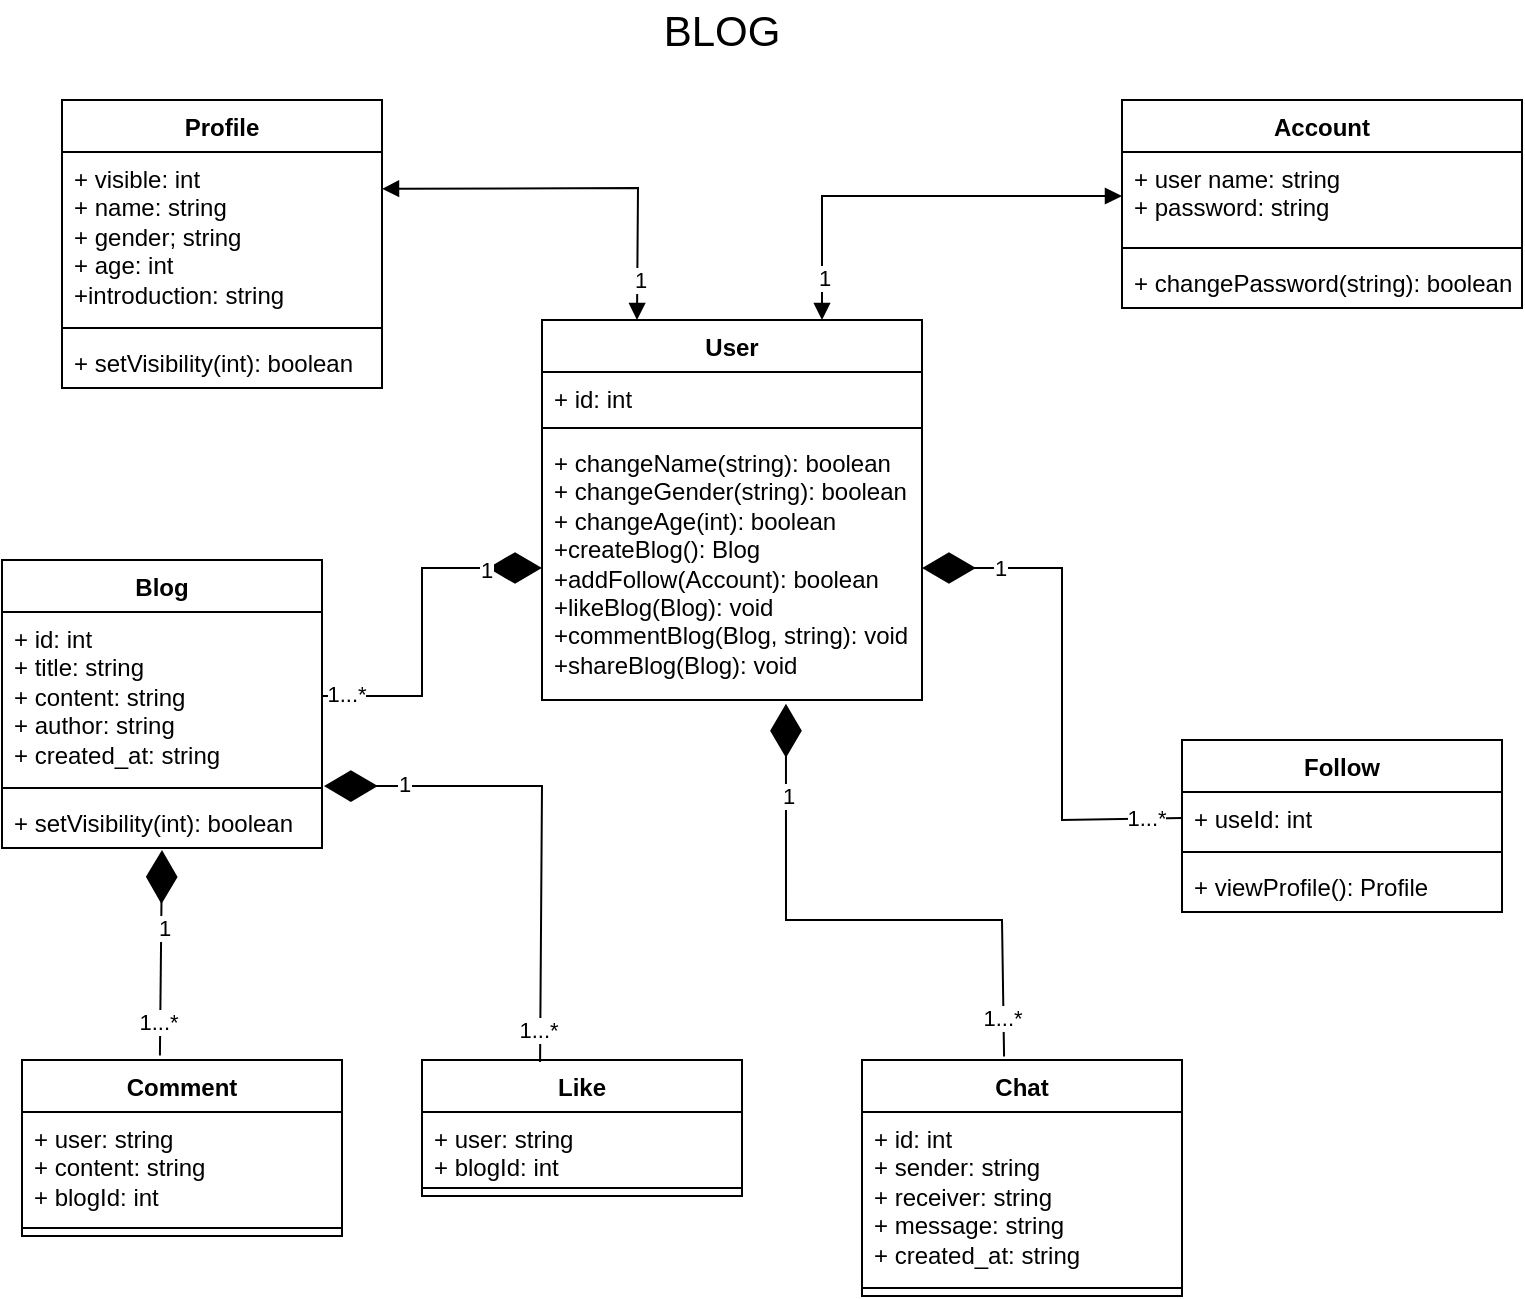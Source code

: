 <mxfile version="21.0.8" type="device"><diagram name="Page-1" id="ypAgcsInMEhE6g1guIb4"><mxGraphModel dx="984" dy="536" grid="1" gridSize="10" guides="1" tooltips="1" connect="1" arrows="1" fold="1" page="1" pageScale="1" pageWidth="850" pageHeight="1100" math="0" shadow="0"><root><mxCell id="0"/><mxCell id="1" parent="0"/><mxCell id="LijMDFKjj4bUzWIqzvyi-1" value="&lt;font style=&quot;font-size: 21px;&quot;&gt;BLOG&lt;/font&gt;" style="text;html=1;strokeColor=none;fillColor=none;align=center;verticalAlign=middle;whiteSpace=wrap;rounded=0;" parent="1" vertex="1"><mxGeometry x="360" y="30" width="60" height="30" as="geometry"/></mxCell><mxCell id="LijMDFKjj4bUzWIqzvyi-6" value="Blog" style="swimlane;fontStyle=1;align=center;verticalAlign=top;childLayout=stackLayout;horizontal=1;startSize=26;horizontalStack=0;resizeParent=1;resizeParentMax=0;resizeLast=0;collapsible=1;marginBottom=0;whiteSpace=wrap;html=1;" parent="1" vertex="1"><mxGeometry x="30" y="310" width="160" height="144" as="geometry"/></mxCell><mxCell id="LijMDFKjj4bUzWIqzvyi-7" value="+ id: int&lt;br&gt;+ title: string&lt;br&gt;+ content: string&lt;br&gt;+ author: string&lt;br&gt;+ created_at: string" style="text;strokeColor=none;fillColor=none;align=left;verticalAlign=top;spacingLeft=4;spacingRight=4;overflow=hidden;rotatable=0;points=[[0,0.5],[1,0.5]];portConstraint=eastwest;whiteSpace=wrap;html=1;" parent="LijMDFKjj4bUzWIqzvyi-6" vertex="1"><mxGeometry y="26" width="160" height="84" as="geometry"/></mxCell><mxCell id="LijMDFKjj4bUzWIqzvyi-8" value="" style="line;strokeWidth=1;fillColor=none;align=left;verticalAlign=middle;spacingTop=-1;spacingLeft=3;spacingRight=3;rotatable=0;labelPosition=right;points=[];portConstraint=eastwest;strokeColor=inherit;" parent="LijMDFKjj4bUzWIqzvyi-6" vertex="1"><mxGeometry y="110" width="160" height="8" as="geometry"/></mxCell><mxCell id="LijMDFKjj4bUzWIqzvyi-9" value="+ setVisibility(int): boolean" style="text;strokeColor=none;fillColor=none;align=left;verticalAlign=top;spacingLeft=4;spacingRight=4;overflow=hidden;rotatable=0;points=[[0,0.5],[1,0.5]];portConstraint=eastwest;whiteSpace=wrap;html=1;" parent="LijMDFKjj4bUzWIqzvyi-6" vertex="1"><mxGeometry y="118" width="160" height="26" as="geometry"/></mxCell><mxCell id="LijMDFKjj4bUzWIqzvyi-10" value="Account" style="swimlane;fontStyle=1;align=center;verticalAlign=top;childLayout=stackLayout;horizontal=1;startSize=26;horizontalStack=0;resizeParent=1;resizeParentMax=0;resizeLast=0;collapsible=1;marginBottom=0;whiteSpace=wrap;html=1;" parent="1" vertex="1"><mxGeometry x="590" y="80" width="200" height="104" as="geometry"/></mxCell><mxCell id="LijMDFKjj4bUzWIqzvyi-11" value="+ user name: string&lt;br&gt;+&amp;nbsp;password:&amp;nbsp;string" style="text;strokeColor=none;fillColor=none;align=left;verticalAlign=top;spacingLeft=4;spacingRight=4;overflow=hidden;rotatable=0;points=[[0,0.5],[1,0.5]];portConstraint=eastwest;whiteSpace=wrap;html=1;" parent="LijMDFKjj4bUzWIqzvyi-10" vertex="1"><mxGeometry y="26" width="200" height="44" as="geometry"/></mxCell><mxCell id="LijMDFKjj4bUzWIqzvyi-12" value="" style="line;strokeWidth=1;fillColor=none;align=left;verticalAlign=middle;spacingTop=-1;spacingLeft=3;spacingRight=3;rotatable=0;labelPosition=right;points=[];portConstraint=eastwest;strokeColor=inherit;" parent="LijMDFKjj4bUzWIqzvyi-10" vertex="1"><mxGeometry y="70" width="200" height="8" as="geometry"/></mxCell><mxCell id="LijMDFKjj4bUzWIqzvyi-13" value="+ changePassword(string): boolean" style="text;strokeColor=none;fillColor=none;align=left;verticalAlign=top;spacingLeft=4;spacingRight=4;overflow=hidden;rotatable=0;points=[[0,0.5],[1,0.5]];portConstraint=eastwest;whiteSpace=wrap;html=1;" parent="LijMDFKjj4bUzWIqzvyi-10" vertex="1"><mxGeometry y="78" width="200" height="26" as="geometry"/></mxCell><mxCell id="LijMDFKjj4bUzWIqzvyi-14" value="Profile" style="swimlane;fontStyle=1;align=center;verticalAlign=top;childLayout=stackLayout;horizontal=1;startSize=26;horizontalStack=0;resizeParent=1;resizeParentMax=0;resizeLast=0;collapsible=1;marginBottom=0;whiteSpace=wrap;html=1;" parent="1" vertex="1"><mxGeometry x="60" y="80" width="160" height="144" as="geometry"/></mxCell><mxCell id="LijMDFKjj4bUzWIqzvyi-15" value="+ visible: int&lt;br&gt;+ name: string&lt;br style=&quot;border-color: var(--border-color);&quot;&gt;+ gender; string&lt;br style=&quot;border-color: var(--border-color);&quot;&gt;+ age: int&lt;br&gt;+introduction: string" style="text;strokeColor=none;fillColor=none;align=left;verticalAlign=top;spacingLeft=4;spacingRight=4;overflow=hidden;rotatable=0;points=[[0,0.5],[1,0.5]];portConstraint=eastwest;whiteSpace=wrap;html=1;" parent="LijMDFKjj4bUzWIqzvyi-14" vertex="1"><mxGeometry y="26" width="160" height="84" as="geometry"/></mxCell><mxCell id="LijMDFKjj4bUzWIqzvyi-16" value="" style="line;strokeWidth=1;fillColor=none;align=left;verticalAlign=middle;spacingTop=-1;spacingLeft=3;spacingRight=3;rotatable=0;labelPosition=right;points=[];portConstraint=eastwest;strokeColor=inherit;" parent="LijMDFKjj4bUzWIqzvyi-14" vertex="1"><mxGeometry y="110" width="160" height="8" as="geometry"/></mxCell><mxCell id="LijMDFKjj4bUzWIqzvyi-17" value="+ setVisibility(int): boolean" style="text;strokeColor=none;fillColor=none;align=left;verticalAlign=top;spacingLeft=4;spacingRight=4;overflow=hidden;rotatable=0;points=[[0,0.5],[1,0.5]];portConstraint=eastwest;whiteSpace=wrap;html=1;" parent="LijMDFKjj4bUzWIqzvyi-14" vertex="1"><mxGeometry y="118" width="160" height="26" as="geometry"/></mxCell><mxCell id="LijMDFKjj4bUzWIqzvyi-18" value="User" style="swimlane;fontStyle=1;align=center;verticalAlign=top;childLayout=stackLayout;horizontal=1;startSize=26;horizontalStack=0;resizeParent=1;resizeParentMax=0;resizeLast=0;collapsible=1;marginBottom=0;whiteSpace=wrap;html=1;" parent="1" vertex="1"><mxGeometry x="300" y="190" width="190" height="190" as="geometry"/></mxCell><mxCell id="LijMDFKjj4bUzWIqzvyi-19" value="+ id: int" style="text;strokeColor=none;fillColor=none;align=left;verticalAlign=top;spacingLeft=4;spacingRight=4;overflow=hidden;rotatable=0;points=[[0,0.5],[1,0.5]];portConstraint=eastwest;whiteSpace=wrap;html=1;" parent="LijMDFKjj4bUzWIqzvyi-18" vertex="1"><mxGeometry y="26" width="190" height="24" as="geometry"/></mxCell><mxCell id="LijMDFKjj4bUzWIqzvyi-20" value="" style="line;strokeWidth=1;fillColor=none;align=left;verticalAlign=middle;spacingTop=-1;spacingLeft=3;spacingRight=3;rotatable=0;labelPosition=right;points=[];portConstraint=eastwest;strokeColor=inherit;" parent="LijMDFKjj4bUzWIqzvyi-18" vertex="1"><mxGeometry y="50" width="190" height="8" as="geometry"/></mxCell><mxCell id="LijMDFKjj4bUzWIqzvyi-21" value="+ changeName(string): boolean&lt;br&gt;+ changeGender(string): boolean&lt;br&gt;+ changeAge(int): boolean&lt;br&gt;+createBlog(): Blog&lt;br&gt;+addFollow(Account): boolean&lt;br&gt;+likeBlog(Blog): void&lt;br&gt;+commentBlog(Blog, string): void&lt;br&gt;+shareBlog(Blog): void" style="text;strokeColor=none;fillColor=none;align=left;verticalAlign=top;spacingLeft=4;spacingRight=4;overflow=hidden;rotatable=0;points=[[0,0.5],[1,0.5]];portConstraint=eastwest;whiteSpace=wrap;html=1;" parent="LijMDFKjj4bUzWIqzvyi-18" vertex="1"><mxGeometry y="58" width="190" height="132" as="geometry"/></mxCell><mxCell id="LijMDFKjj4bUzWIqzvyi-22" value="Follow" style="swimlane;fontStyle=1;align=center;verticalAlign=top;childLayout=stackLayout;horizontal=1;startSize=26;horizontalStack=0;resizeParent=1;resizeParentMax=0;resizeLast=0;collapsible=1;marginBottom=0;whiteSpace=wrap;html=1;" parent="1" vertex="1"><mxGeometry x="620" y="400" width="160" height="86" as="geometry"/></mxCell><mxCell id="LijMDFKjj4bUzWIqzvyi-23" value="+ useId: int" style="text;strokeColor=none;fillColor=none;align=left;verticalAlign=top;spacingLeft=4;spacingRight=4;overflow=hidden;rotatable=0;points=[[0,0.5],[1,0.5]];portConstraint=eastwest;whiteSpace=wrap;html=1;" parent="LijMDFKjj4bUzWIqzvyi-22" vertex="1"><mxGeometry y="26" width="160" height="26" as="geometry"/></mxCell><mxCell id="LijMDFKjj4bUzWIqzvyi-24" value="" style="line;strokeWidth=1;fillColor=none;align=left;verticalAlign=middle;spacingTop=-1;spacingLeft=3;spacingRight=3;rotatable=0;labelPosition=right;points=[];portConstraint=eastwest;strokeColor=inherit;" parent="LijMDFKjj4bUzWIqzvyi-22" vertex="1"><mxGeometry y="52" width="160" height="8" as="geometry"/></mxCell><mxCell id="LijMDFKjj4bUzWIqzvyi-25" value="+ viewProfile(): Profile" style="text;strokeColor=none;fillColor=none;align=left;verticalAlign=top;spacingLeft=4;spacingRight=4;overflow=hidden;rotatable=0;points=[[0,0.5],[1,0.5]];portConstraint=eastwest;whiteSpace=wrap;html=1;" parent="LijMDFKjj4bUzWIqzvyi-22" vertex="1"><mxGeometry y="60" width="160" height="26" as="geometry"/></mxCell><mxCell id="LijMDFKjj4bUzWIqzvyi-31" value="" style="endArrow=diamondThin;endFill=1;endSize=24;html=1;rounded=0;entryX=0;entryY=0.5;entryDx=0;entryDy=0;exitX=1;exitY=0.5;exitDx=0;exitDy=0;" parent="1" source="LijMDFKjj4bUzWIqzvyi-7" target="LijMDFKjj4bUzWIqzvyi-21" edge="1"><mxGeometry width="160" relative="1" as="geometry"><mxPoint x="290" y="460" as="sourcePoint"/><mxPoint x="450" y="460" as="targetPoint"/><Array as="points"><mxPoint x="240" y="378"/><mxPoint x="240" y="314"/></Array></mxGeometry></mxCell><mxCell id="LijMDFKjj4bUzWIqzvyi-33" value="1" style="edgeLabel;html=1;align=center;verticalAlign=middle;resizable=0;points=[];" parent="LijMDFKjj4bUzWIqzvyi-31" vertex="1" connectable="0"><mxGeometry x="0.675" y="-1" relative="1" as="geometry"><mxPoint as="offset"/></mxGeometry></mxCell><mxCell id="LijMDFKjj4bUzWIqzvyi-35" value="1...*" style="edgeLabel;html=1;align=center;verticalAlign=middle;resizable=0;points=[];" parent="LijMDFKjj4bUzWIqzvyi-31" vertex="1" connectable="0"><mxGeometry x="-0.865" y="1" relative="1" as="geometry"><mxPoint as="offset"/></mxGeometry></mxCell><mxCell id="LijMDFKjj4bUzWIqzvyi-32" value="" style="endArrow=diamondThin;endFill=1;endSize=24;html=1;rounded=0;entryX=1;entryY=0.5;entryDx=0;entryDy=0;exitX=0;exitY=0.5;exitDx=0;exitDy=0;" parent="1" source="LijMDFKjj4bUzWIqzvyi-23" target="LijMDFKjj4bUzWIqzvyi-21" edge="1"><mxGeometry width="160" relative="1" as="geometry"><mxPoint x="210" y="450" as="sourcePoint"/><mxPoint x="308" y="328" as="targetPoint"/><Array as="points"><mxPoint x="560" y="440"/><mxPoint x="560" y="314"/></Array></mxGeometry></mxCell><mxCell id="LijMDFKjj4bUzWIqzvyi-34" value="1" style="edgeLabel;html=1;align=center;verticalAlign=middle;resizable=0;points=[];" parent="LijMDFKjj4bUzWIqzvyi-32" vertex="1" connectable="0"><mxGeometry x="0.7" relative="1" as="geometry"><mxPoint as="offset"/></mxGeometry></mxCell><mxCell id="LijMDFKjj4bUzWIqzvyi-36" value="1...*" style="edgeLabel;html=1;align=center;verticalAlign=middle;resizable=0;points=[];" parent="LijMDFKjj4bUzWIqzvyi-32" vertex="1" connectable="0"><mxGeometry x="-0.861" y="-1" relative="1" as="geometry"><mxPoint as="offset"/></mxGeometry></mxCell><mxCell id="LijMDFKjj4bUzWIqzvyi-37" value="" style="endArrow=block;startArrow=block;endFill=1;startFill=1;html=1;rounded=0;exitX=1;exitY=0.219;exitDx=0;exitDy=0;entryX=0.25;entryY=0;entryDx=0;entryDy=0;exitPerimeter=0;" parent="1" source="LijMDFKjj4bUzWIqzvyi-15" target="LijMDFKjj4bUzWIqzvyi-18" edge="1"><mxGeometry width="160" relative="1" as="geometry"><mxPoint x="290" y="110" as="sourcePoint"/><mxPoint x="450" y="110" as="targetPoint"/><Array as="points"><mxPoint x="348" y="124"/></Array></mxGeometry></mxCell><mxCell id="LijMDFKjj4bUzWIqzvyi-38" value="1" style="edgeLabel;html=1;align=center;verticalAlign=middle;resizable=0;points=[];" parent="LijMDFKjj4bUzWIqzvyi-37" vertex="1" connectable="0"><mxGeometry x="0.795" y="1" relative="1" as="geometry"><mxPoint as="offset"/></mxGeometry></mxCell><mxCell id="LijMDFKjj4bUzWIqzvyi-39" value="" style="endArrow=block;startArrow=block;endFill=1;startFill=1;html=1;rounded=0;" parent="1" source="LijMDFKjj4bUzWIqzvyi-11" edge="1"><mxGeometry width="160" relative="1" as="geometry"><mxPoint x="230" y="129" as="sourcePoint"/><mxPoint x="440" y="190" as="targetPoint"/><Array as="points"><mxPoint x="440" y="128"/></Array></mxGeometry></mxCell><mxCell id="LijMDFKjj4bUzWIqzvyi-40" value="1" style="edgeLabel;html=1;align=center;verticalAlign=middle;resizable=0;points=[];" parent="LijMDFKjj4bUzWIqzvyi-39" vertex="1" connectable="0"><mxGeometry x="0.795" y="1" relative="1" as="geometry"><mxPoint as="offset"/></mxGeometry></mxCell><mxCell id="z0M1R9Wtmw-F2x1mI-R9-1" value="Comment" style="swimlane;fontStyle=1;align=center;verticalAlign=top;childLayout=stackLayout;horizontal=1;startSize=26;horizontalStack=0;resizeParent=1;resizeParentMax=0;resizeLast=0;collapsible=1;marginBottom=0;whiteSpace=wrap;html=1;" vertex="1" parent="1"><mxGeometry x="40" y="560" width="160" height="88" as="geometry"/></mxCell><mxCell id="z0M1R9Wtmw-F2x1mI-R9-2" value="+ user: string&lt;br&gt;+ content: string&lt;br&gt;+ blogId: int" style="text;strokeColor=none;fillColor=none;align=left;verticalAlign=top;spacingLeft=4;spacingRight=4;overflow=hidden;rotatable=0;points=[[0,0.5],[1,0.5]];portConstraint=eastwest;whiteSpace=wrap;html=1;" vertex="1" parent="z0M1R9Wtmw-F2x1mI-R9-1"><mxGeometry y="26" width="160" height="54" as="geometry"/></mxCell><mxCell id="z0M1R9Wtmw-F2x1mI-R9-3" value="" style="line;strokeWidth=1;fillColor=none;align=left;verticalAlign=middle;spacingTop=-1;spacingLeft=3;spacingRight=3;rotatable=0;labelPosition=right;points=[];portConstraint=eastwest;strokeColor=inherit;" vertex="1" parent="z0M1R9Wtmw-F2x1mI-R9-1"><mxGeometry y="80" width="160" height="8" as="geometry"/></mxCell><mxCell id="z0M1R9Wtmw-F2x1mI-R9-5" value="Like" style="swimlane;fontStyle=1;align=center;verticalAlign=top;childLayout=stackLayout;horizontal=1;startSize=26;horizontalStack=0;resizeParent=1;resizeParentMax=0;resizeLast=0;collapsible=1;marginBottom=0;whiteSpace=wrap;html=1;" vertex="1" parent="1"><mxGeometry x="240" y="560" width="160" height="68" as="geometry"/></mxCell><mxCell id="z0M1R9Wtmw-F2x1mI-R9-6" value="+ user: string&lt;br&gt;+ blogId: int" style="text;strokeColor=none;fillColor=none;align=left;verticalAlign=top;spacingLeft=4;spacingRight=4;overflow=hidden;rotatable=0;points=[[0,0.5],[1,0.5]];portConstraint=eastwest;whiteSpace=wrap;html=1;" vertex="1" parent="z0M1R9Wtmw-F2x1mI-R9-5"><mxGeometry y="26" width="160" height="34" as="geometry"/></mxCell><mxCell id="z0M1R9Wtmw-F2x1mI-R9-7" value="" style="line;strokeWidth=1;fillColor=none;align=left;verticalAlign=middle;spacingTop=-1;spacingLeft=3;spacingRight=3;rotatable=0;labelPosition=right;points=[];portConstraint=eastwest;strokeColor=inherit;" vertex="1" parent="z0M1R9Wtmw-F2x1mI-R9-5"><mxGeometry y="60" width="160" height="8" as="geometry"/></mxCell><mxCell id="z0M1R9Wtmw-F2x1mI-R9-8" value="" style="endArrow=diamondThin;endFill=1;endSize=24;html=1;rounded=0;entryX=1.006;entryY=-0.192;entryDx=0;entryDy=0;entryPerimeter=0;exitX=0.369;exitY=0.015;exitDx=0;exitDy=0;exitPerimeter=0;" edge="1" parent="1" source="z0M1R9Wtmw-F2x1mI-R9-5" target="LijMDFKjj4bUzWIqzvyi-9"><mxGeometry width="160" relative="1" as="geometry"><mxPoint x="270" y="541" as="sourcePoint"/><mxPoint x="360" y="420" as="targetPoint"/><Array as="points"><mxPoint x="300" y="423"/></Array></mxGeometry></mxCell><mxCell id="z0M1R9Wtmw-F2x1mI-R9-9" value="1" style="edgeLabel;html=1;align=center;verticalAlign=middle;resizable=0;points=[];" vertex="1" connectable="0" parent="z0M1R9Wtmw-F2x1mI-R9-8"><mxGeometry x="0.675" y="-1" relative="1" as="geometry"><mxPoint as="offset"/></mxGeometry></mxCell><mxCell id="z0M1R9Wtmw-F2x1mI-R9-10" value="1...*" style="edgeLabel;html=1;align=center;verticalAlign=middle;resizable=0;points=[];" vertex="1" connectable="0" parent="z0M1R9Wtmw-F2x1mI-R9-8"><mxGeometry x="-0.865" y="1" relative="1" as="geometry"><mxPoint as="offset"/></mxGeometry></mxCell><mxCell id="z0M1R9Wtmw-F2x1mI-R9-11" value="" style="endArrow=diamondThin;endFill=1;endSize=24;html=1;rounded=0;entryX=0.5;entryY=1.038;entryDx=0;entryDy=0;entryPerimeter=0;exitX=0.431;exitY=-0.026;exitDx=0;exitDy=0;exitPerimeter=0;" edge="1" parent="1" source="z0M1R9Wtmw-F2x1mI-R9-1" target="LijMDFKjj4bUzWIqzvyi-9"><mxGeometry width="160" relative="1" as="geometry"><mxPoint x="309" y="571" as="sourcePoint"/><mxPoint x="201" y="417" as="targetPoint"/><Array as="points"/></mxGeometry></mxCell><mxCell id="z0M1R9Wtmw-F2x1mI-R9-12" value="1" style="edgeLabel;html=1;align=center;verticalAlign=middle;resizable=0;points=[];" vertex="1" connectable="0" parent="z0M1R9Wtmw-F2x1mI-R9-11"><mxGeometry x="0.675" y="-1" relative="1" as="geometry"><mxPoint y="22" as="offset"/></mxGeometry></mxCell><mxCell id="z0M1R9Wtmw-F2x1mI-R9-13" value="1...*" style="edgeLabel;html=1;align=center;verticalAlign=middle;resizable=0;points=[];" vertex="1" connectable="0" parent="z0M1R9Wtmw-F2x1mI-R9-11"><mxGeometry x="-0.865" y="1" relative="1" as="geometry"><mxPoint y="-10" as="offset"/></mxGeometry></mxCell><mxCell id="z0M1R9Wtmw-F2x1mI-R9-14" value="Chat" style="swimlane;fontStyle=1;align=center;verticalAlign=top;childLayout=stackLayout;horizontal=1;startSize=26;horizontalStack=0;resizeParent=1;resizeParentMax=0;resizeLast=0;collapsible=1;marginBottom=0;whiteSpace=wrap;html=1;" vertex="1" parent="1"><mxGeometry x="460" y="560" width="160" height="118" as="geometry"/></mxCell><mxCell id="z0M1R9Wtmw-F2x1mI-R9-15" value="+ id: int&lt;br&gt;+ sender: string&lt;br&gt;+ receiver: string&lt;br&gt;+ message: string&lt;br&gt;+ created_at: string" style="text;strokeColor=none;fillColor=none;align=left;verticalAlign=top;spacingLeft=4;spacingRight=4;overflow=hidden;rotatable=0;points=[[0,0.5],[1,0.5]];portConstraint=eastwest;whiteSpace=wrap;html=1;" vertex="1" parent="z0M1R9Wtmw-F2x1mI-R9-14"><mxGeometry y="26" width="160" height="84" as="geometry"/></mxCell><mxCell id="z0M1R9Wtmw-F2x1mI-R9-16" value="" style="line;strokeWidth=1;fillColor=none;align=left;verticalAlign=middle;spacingTop=-1;spacingLeft=3;spacingRight=3;rotatable=0;labelPosition=right;points=[];portConstraint=eastwest;strokeColor=inherit;" vertex="1" parent="z0M1R9Wtmw-F2x1mI-R9-14"><mxGeometry y="110" width="160" height="8" as="geometry"/></mxCell><mxCell id="z0M1R9Wtmw-F2x1mI-R9-17" value="" style="endArrow=diamondThin;endFill=1;endSize=24;html=1;rounded=0;entryX=0.642;entryY=1.014;entryDx=0;entryDy=0;entryPerimeter=0;exitX=0.444;exitY=-0.015;exitDx=0;exitDy=0;exitPerimeter=0;" edge="1" parent="1" source="z0M1R9Wtmw-F2x1mI-R9-14" target="LijMDFKjj4bUzWIqzvyi-21"><mxGeometry width="160" relative="1" as="geometry"><mxPoint x="558" y="584" as="sourcePoint"/><mxPoint x="450" y="430" as="targetPoint"/><Array as="points"><mxPoint x="530" y="490"/><mxPoint x="422" y="490"/></Array></mxGeometry></mxCell><mxCell id="z0M1R9Wtmw-F2x1mI-R9-18" value="1" style="edgeLabel;html=1;align=center;verticalAlign=middle;resizable=0;points=[];" vertex="1" connectable="0" parent="z0M1R9Wtmw-F2x1mI-R9-17"><mxGeometry x="0.675" y="-1" relative="1" as="geometry"><mxPoint as="offset"/></mxGeometry></mxCell><mxCell id="z0M1R9Wtmw-F2x1mI-R9-19" value="1...*" style="edgeLabel;html=1;align=center;verticalAlign=middle;resizable=0;points=[];" vertex="1" connectable="0" parent="z0M1R9Wtmw-F2x1mI-R9-17"><mxGeometry x="-0.865" y="1" relative="1" as="geometry"><mxPoint as="offset"/></mxGeometry></mxCell></root></mxGraphModel></diagram></mxfile>